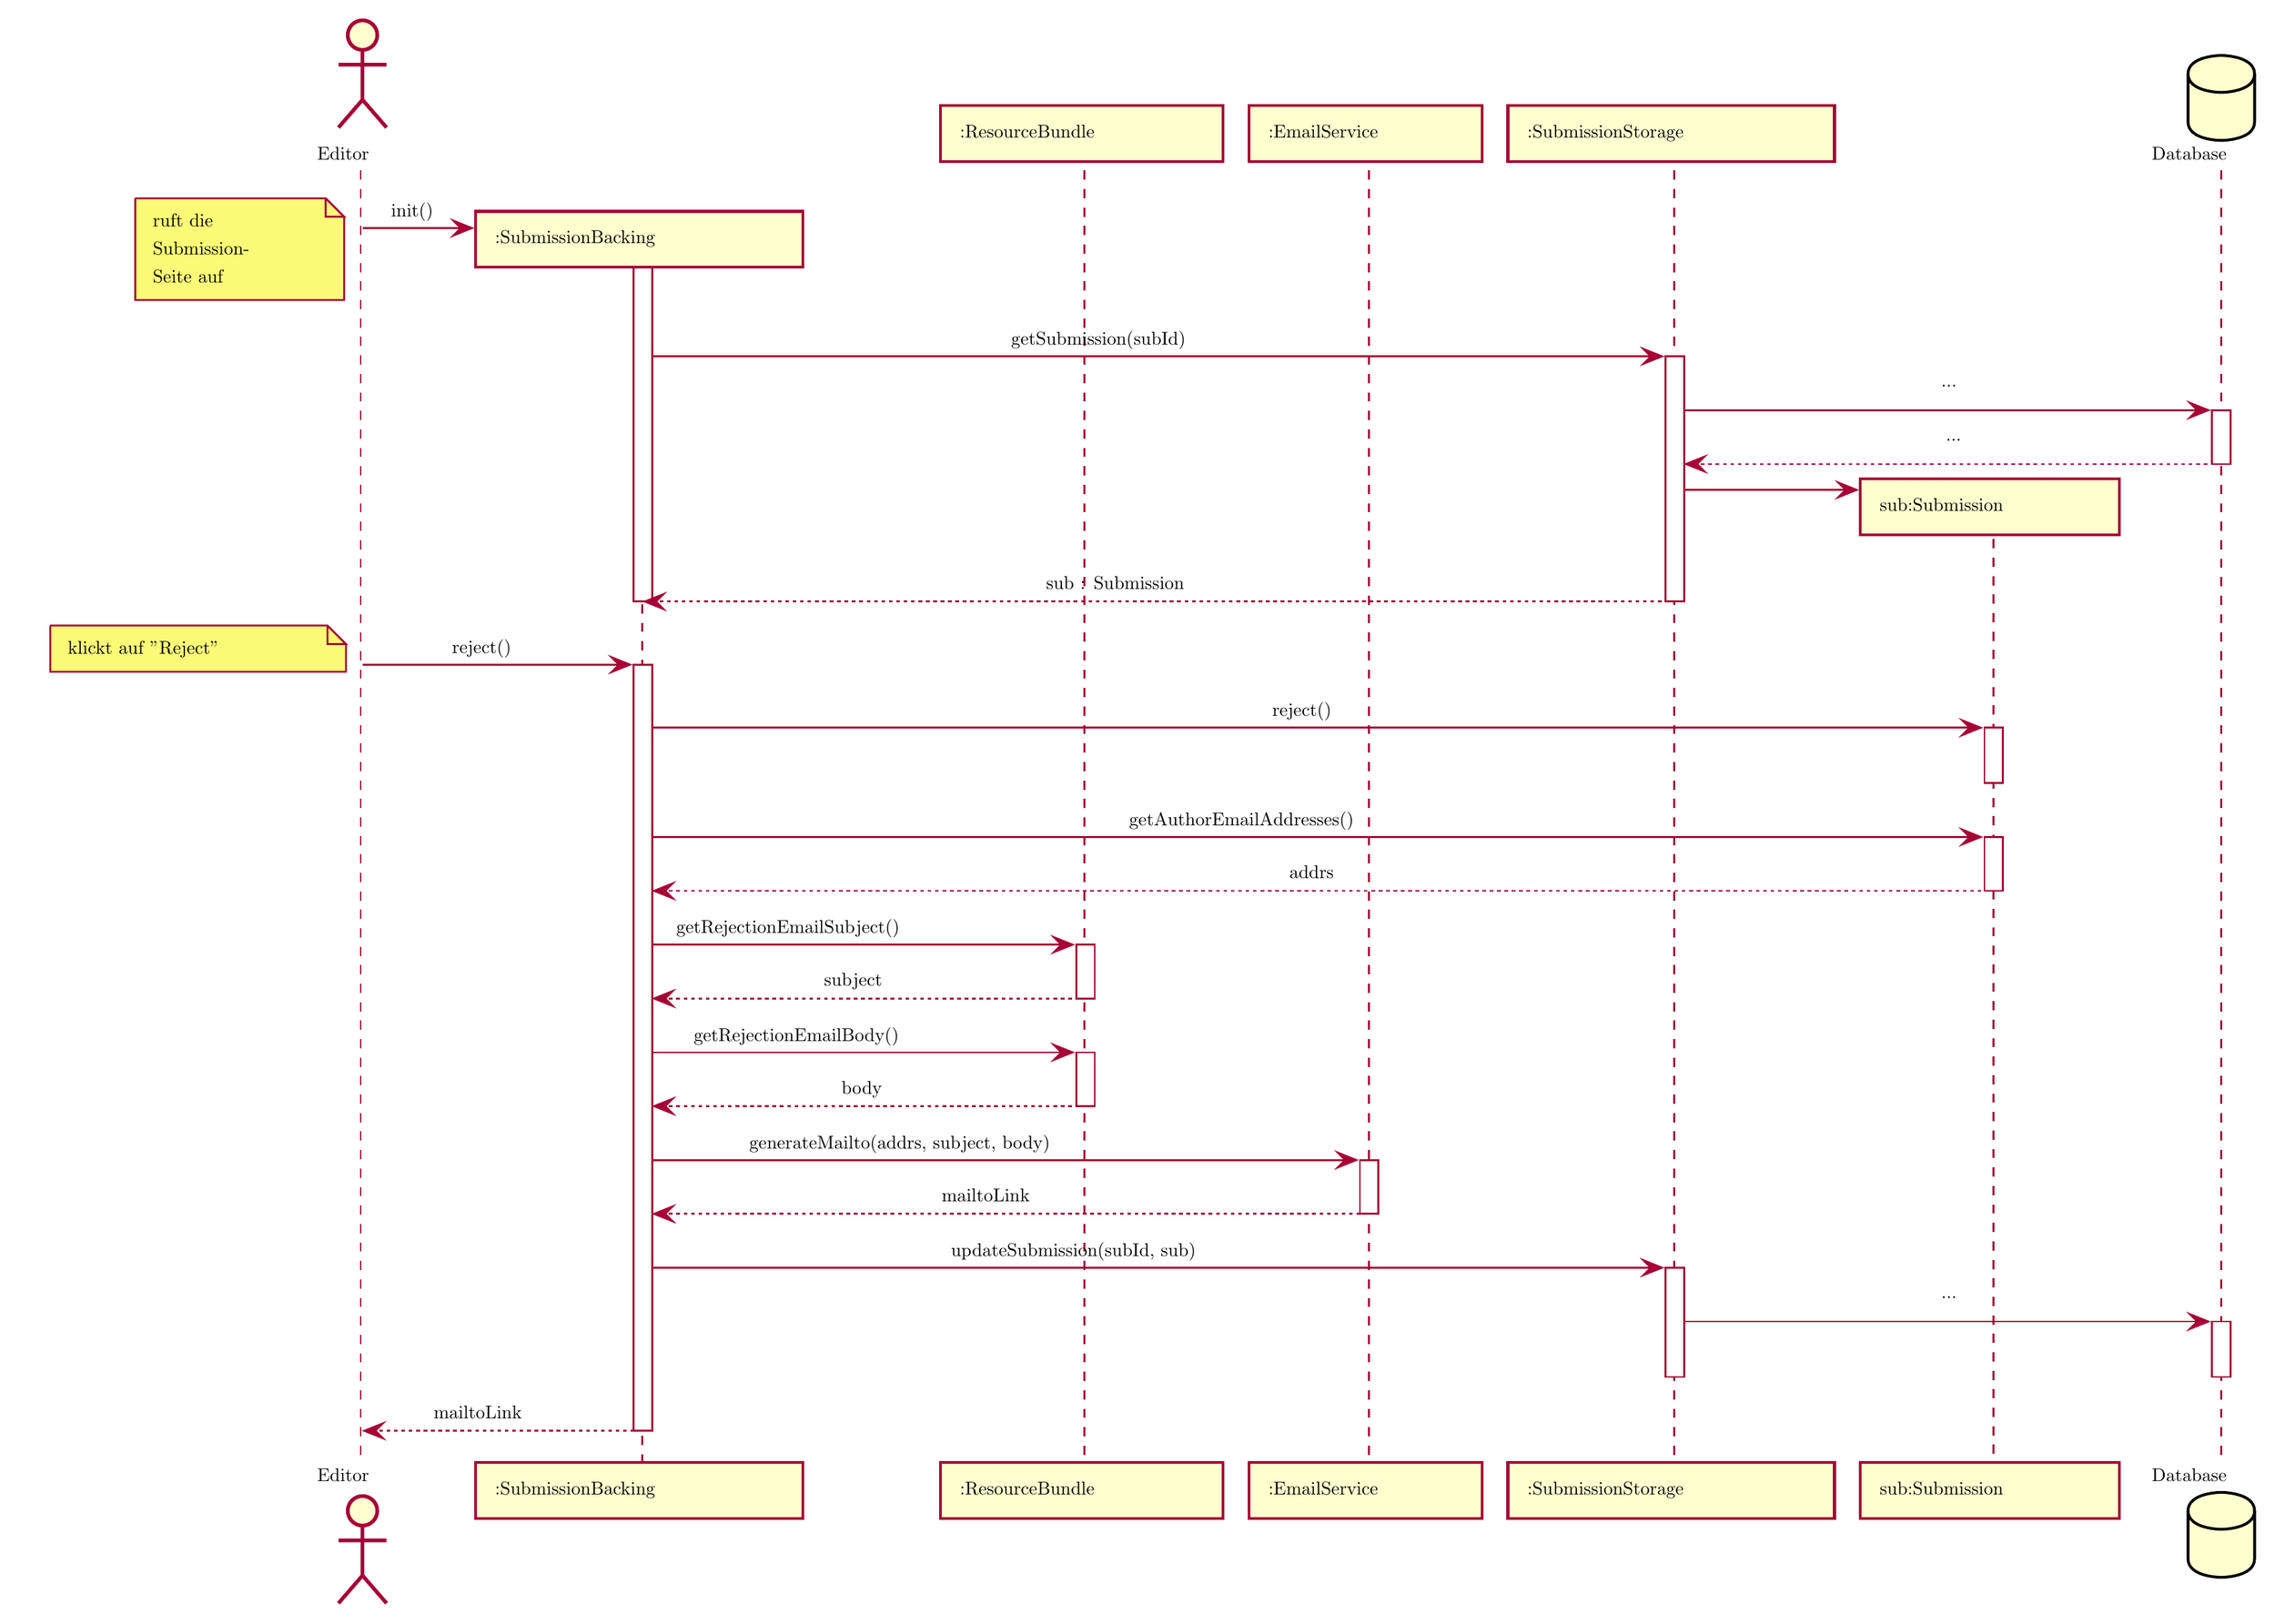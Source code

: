 % generated by Plantuml 1.202.11      
\definecolor{plantucolor0000}{RGB}{255,255,255}
\definecolor{plantucolor0001}{RGB}{168,0,54}
\definecolor{plantucolor0002}{RGB}{0,0,0}
\definecolor{plantucolor0003}{RGB}{254,254,206}
\definecolor{plantucolor0004}{RGB}{251,251,119}
\begin{tikzpicture}[yscale=-1
,pstyle0/.style={color=plantucolor0001,fill=white,line width=1.0pt}
,pstyle1/.style={color=plantucolor0001,line width=1.0pt,dash pattern=on 5.0pt off 5.0pt}
,pstyle2/.style={color=plantucolor0001,fill=plantucolor0003,line width=2.0pt}
,pstyle3/.style={color=plantucolor0001,line width=2.0pt}
,pstyle4/.style={color=plantucolor0001,fill=plantucolor0003,line width=1.5pt}
,pstyle5/.style={color=black,fill=plantucolor0003,line width=1.5pt}
,pstyle6/.style={color=black,line width=1.5pt}
,pstyle7/.style={color=plantucolor0001,fill=plantucolor0001,line width=1.0pt}
,pstyle8/.style={color=plantucolor0001,line width=1.0pt}
,pstyle9/.style={color=plantucolor0001,fill=plantucolor0004,line width=1.0pt}
,pstyle10/.style={color=plantucolor0001,line width=1.0pt,dash pattern=on 2.0pt off 2.0pt}
]
\draw[pstyle0] (320.682pt,129.43pt) rectangle (330.682pt,321.523pt);
\draw[pstyle0] (320.682pt,355.656pt) rectangle (330.682pt,770.25pt);
\draw[pstyle0] (560.057pt,507.188pt) rectangle (570.057pt,536.32pt);
\draw[pstyle0] (560.057pt,565.453pt) rectangle (570.057pt,594.586pt);
\draw[pstyle0] (713.559pt,623.719pt) rectangle (723.559pt,652.852pt);
\draw[pstyle0] (878.931pt,188.828pt) rectangle (888.931pt,321.523pt);
\draw[pstyle0] (878.931pt,681.984pt) rectangle (888.931pt,741.117pt);
\draw[pstyle0] (1051.36pt,389.789pt) rectangle (1061.36pt,419.789pt);
\draw[pstyle0] (1051.36pt,448.922pt) rectangle (1061.36pt,478.055pt);
\draw[pstyle0] (1174.528pt,217.961pt) rectangle (1184.528pt,247.094pt);
\draw[pstyle0] (1174.528pt,711.117pt) rectangle (1184.528pt,741.117pt);
\draw[pstyle1] (173pt,88.297pt) -- (173pt,788.25pt);
\draw[pstyle1] (325.146pt,142.996pt) -- (325.146pt,788.25pt);
\draw[pstyle1] (564.59pt,88.297pt) -- (564.59pt,788.25pt);
\draw[pstyle1] (718.524pt,88.297pt) -- (718.524pt,788.25pt);
\draw[pstyle1] (883.594pt,88.297pt) -- (883.594pt,788.25pt);
\draw[pstyle1] (1056.269pt,287.742pt) -- (1056.269pt,788.25pt);
\draw[pstyle1] (1179.451pt,88.297pt) -- (1179.451pt,788.25pt);
\node at (146pt,72pt)[below right,color=black]{Editor};
\draw[pstyle2] (173.946pt,15pt) ellipse (8pt and 8pt);
\draw[pstyle3] (173.946pt,23pt) -- (173.946pt,50pt)(160.946pt,31pt) -- (186.946pt,31pt)(173.946pt,50pt) -- (160.946pt,65pt)(173.946pt,50pt) -- (186.946pt,65pt);
\node at (146pt,787.25pt)[below right,color=black]{Editor};
\draw[pstyle2] (173.946pt,813.547pt) ellipse (8pt and 8pt);
\draw[pstyle3] (173.946pt,821.547pt) -- (173.946pt,848.547pt)(160.946pt,829.547pt) -- (186.946pt,829.547pt)(173.946pt,848.547pt) -- (160.946pt,863.547pt)(173.946pt,848.547pt) -- (186.946pt,863.547pt);
\draw[pstyle4] (235.145pt,787.25pt) rectangle (412.218pt,817.547pt);
\node at (242.145pt,794.25pt)[below right,color=black]{:SubmissionBacking};
\draw[pstyle4] (486.59pt,53pt) rectangle (639.524pt,83.297pt);
\node at (493.59pt,60pt)[below right,color=black]{:ResourceBundle};
\draw[pstyle4] (486.59pt,787.25pt) rectangle (639.524pt,817.547pt);
\node at (493.59pt,794.25pt)[below right,color=black]{:ResourceBundle};
\draw[pstyle4] (653.524pt,53pt) rectangle (779.594pt,83.297pt);
\node at (660.524pt,60pt)[below right,color=black]{:EmailService};
\draw[pstyle4] (653.524pt,787.25pt) rectangle (779.594pt,817.547pt);
\node at (660.524pt,794.25pt)[below right,color=black]{:EmailService};
\draw[pstyle4] (793.594pt,53pt) rectangle (970.269pt,83.297pt);
\node at (800.594pt,60pt)[below right,color=black]{:SubmissionStorage};
\draw[pstyle4] (793.594pt,787.25pt) rectangle (970.269pt,817.547pt);
\node at (800.594pt,794.25pt)[below right,color=black]{:SubmissionStorage};
\draw[pstyle4] (984.269pt,787.25pt) rectangle (1124.451pt,817.547pt);
\node at (991.269pt,794.25pt)[below right,color=black]{sub:Submission};
\node at (1138.451pt,72pt)[below right,color=black]{Database};
\draw[pstyle5] (1161.528pt,36pt) ..controls (1161.528pt,26pt) and (1179.528pt,26pt) .. (1179.528pt,26pt) ..controls (1179.528pt,26pt) and (1197.528pt,26pt) .. (1197.528pt,36pt) -- (1197.528pt,62pt) ..controls (1197.528pt,72pt) and (1179.528pt,72pt) .. (1179.528pt,72pt) ..controls (1179.528pt,72pt) and (1161.528pt,72pt) .. (1161.528pt,62pt) -- (1161.528pt,36pt);
\draw[pstyle6] (1161.528pt,36pt) ..controls (1161.528pt,46pt) and (1179.528pt,46pt) .. (1179.528pt,46pt) ..controls (1179.528pt,46pt) and (1197.528pt,46pt) .. (1197.528pt,36pt);
\node at (1138.451pt,787.25pt)[below right,color=black]{Database};
\draw[pstyle5] (1161.528pt,813.547pt) ..controls (1161.528pt,803.547pt) and (1179.528pt,803.547pt) .. (1179.528pt,803.547pt) ..controls (1179.528pt,803.547pt) and (1197.528pt,803.547pt) .. (1197.528pt,813.547pt) -- (1197.528pt,839.547pt) ..controls (1197.528pt,849.547pt) and (1179.528pt,849.547pt) .. (1179.528pt,849.547pt) ..controls (1179.528pt,849.547pt) and (1161.528pt,849.547pt) .. (1161.528pt,839.547pt) -- (1161.528pt,813.547pt);
\draw[pstyle6] (1161.528pt,813.547pt) ..controls (1161.528pt,823.547pt) and (1179.528pt,823.547pt) .. (1179.528pt,823.547pt) ..controls (1179.528pt,823.547pt) and (1197.528pt,823.547pt) .. (1197.528pt,813.547pt);
\draw[pstyle0] (320.682pt,129.43pt) rectangle (330.682pt,321.523pt);
\draw[pstyle0] (320.682pt,355.656pt) rectangle (330.682pt,770.25pt);
\draw[pstyle0] (560.057pt,507.188pt) rectangle (570.057pt,536.32pt);
\draw[pstyle0] (560.057pt,565.453pt) rectangle (570.057pt,594.586pt);
\draw[pstyle0] (713.559pt,623.719pt) rectangle (723.559pt,652.852pt);
\draw[pstyle0] (878.931pt,188.828pt) rectangle (888.931pt,321.523pt);
\draw[pstyle0] (878.931pt,681.984pt) rectangle (888.931pt,741.117pt);
\draw[pstyle0] (1051.36pt,389.789pt) rectangle (1061.36pt,419.789pt);
\draw[pstyle0] (1051.36pt,448.922pt) rectangle (1061.36pt,478.055pt);
\draw[pstyle0] (1174.528pt,217.961pt) rectangle (1184.528pt,247.094pt);
\draw[pstyle0] (1174.528pt,711.117pt) rectangle (1184.528pt,741.117pt);
\draw[pstyle7] (223.145pt,115.43pt) -- (233.145pt,119.43pt) -- (223.145pt,123.43pt) -- (227.145pt,119.43pt) -- cycle;
\draw[pstyle8] (173.946pt,119.43pt) -- (229.145pt,119.43pt);
\node at (185.946pt,102.297pt)[below right,color=black]{init()};
\draw[pstyle4] (235.145pt,110.348pt) rectangle (412.218pt,140.644pt);
\node at (242.145pt,117.348pt)[below right,color=black]{:SubmissionBacking};
\draw[pstyle9] (51pt,103.297pt) -- (51pt,158.297pt) -- (164pt,158.297pt) -- (164pt,113.297pt) -- (154pt,103.297pt) -- (51pt,103.297pt);
\draw[pstyle9] (154pt,103.297pt) -- (154pt,113.297pt) -- (164pt,113.297pt) -- (154pt,103.297pt);
\node at (57pt,108.297pt)[below right,color=black]{ruft die};
\node at (57pt,123.43pt)[below right,color=black]{Submission-};
\node at (57pt,138.562pt)[below right,color=black]{Seite auf};
\draw[pstyle7] (866.931pt,184.828pt) -- (876.931pt,188.828pt) -- (866.931pt,192.828pt) -- (870.931pt,188.828pt) -- cycle;
\draw[pstyle8] (330.682pt,188.828pt) -- (872.931pt,188.828pt);
\node at (521.381pt,171.695pt)[below right,color=black]{getSubmission(subId)};
\draw[pstyle7] (1162.528pt,213.961pt) -- (1172.528pt,217.961pt) -- (1162.528pt,221.961pt) -- (1166.528pt,217.961pt) -- cycle;
\draw[pstyle8] (888.931pt,217.961pt) -- (1168.528pt,217.961pt);
\node at (1024.53pt,200.828pt)[below right,color=black]{...};
\draw[pstyle7] (899.931pt,243.094pt) -- (889.931pt,247.094pt) -- (899.931pt,251.094pt) -- (895.931pt,247.094pt) -- cycle;
\draw[pstyle10] (893.931pt,247.094pt) -- (1178.528pt,247.094pt);
\node at (1027.03pt,229.961pt)[below right,color=black]{...};
\draw[pstyle7] (972.269pt,257.094pt) -- (982.269pt,261.094pt) -- (972.269pt,265.094pt) -- (976.269pt,261.094pt) -- cycle;
\draw[pstyle8] (888.931pt,261.094pt) -- (978.269pt,261.094pt);
\draw[pstyle4] (984.269pt,255.094pt) rectangle (1124.451pt,285.391pt);
\node at (991.269pt,262.094pt)[below right,color=black]{sub:Submission};
\draw[pstyle7] (336.682pt,317.523pt) -- (326.682pt,321.523pt) -- (336.682pt,325.523pt) -- (332.682pt,321.523pt) -- cycle;
\draw[pstyle10] (330.682pt,321.523pt) -- (882.931pt,321.523pt);
\node at (540.334pt,304.391pt)[below right,color=black]{sub : Submission};
\draw[pstyle7] (308.682pt,351.656pt) -- (318.682pt,355.656pt) -- (308.682pt,359.656pt) -- (312.682pt,355.656pt) -- cycle;
\draw[pstyle8] (173.946pt,355.656pt) -- (314.682pt,355.656pt);
\node at (218.93pt,338.523pt)[below right,color=black]{reject()};
\draw[pstyle9] (5pt,334.523pt) -- (5pt,359.523pt) -- (165pt,359.523pt) -- (165pt,344.523pt) -- (155pt,334.523pt) -- (5pt,334.523pt);
\draw[pstyle9] (155pt,334.523pt) -- (155pt,344.523pt) -- (165pt,344.523pt) -- (155pt,334.523pt);
\node at (11pt,339.523pt)[below right,color=black]{klickt auf "Reject"};
\draw[pstyle7] (1039.36pt,385.789pt) -- (1049.36pt,389.789pt) -- (1039.36pt,393.789pt) -- (1043.36pt,389.789pt) -- cycle;
\draw[pstyle8] (330.682pt,389.789pt) -- (1045.36pt,389.789pt);
\node at (662.637pt,372.656pt)[below right,color=black]{reject()};
\draw[pstyle7] (1039.36pt,444.922pt) -- (1049.36pt,448.922pt) -- (1039.36pt,452.922pt) -- (1043.36pt,448.922pt) -- cycle;
\draw[pstyle8] (330.682pt,448.922pt) -- (1045.36pt,448.922pt);
\node at (585.221pt,431.789pt)[below right,color=black]{getAuthorEmailAddresses()};
\draw[pstyle7] (341.682pt,474.055pt) -- (331.682pt,478.055pt) -- (341.682pt,482.055pt) -- (337.682pt,478.055pt) -- cycle;
\draw[pstyle10] (335.682pt,478.055pt) -- (1055.36pt,478.055pt);
\node at (671.861pt,460.922pt)[below right,color=black]{addrs};
\draw[pstyle7] (548.057pt,503.188pt) -- (558.057pt,507.188pt) -- (548.057pt,511.188pt) -- (552.057pt,507.188pt) -- cycle;
\draw[pstyle8] (330.682pt,507.188pt) -- (554.057pt,507.188pt);
\node at (340.182pt,490.055pt)[below right,color=black]{getRejectionEmailSubject()};
\draw[pstyle7] (341.682pt,532.32pt) -- (331.682pt,536.32pt) -- (341.682pt,540.32pt) -- (337.682pt,536.32pt) -- cycle;
\draw[pstyle10] (335.682pt,536.32pt) -- (564.057pt,536.32pt);
\node at (420.18pt,519.188pt)[below right,color=black]{subject};
\draw[pstyle7] (548.057pt,561.453pt) -- (558.057pt,565.453pt) -- (548.057pt,569.453pt) -- (552.057pt,565.453pt) -- cycle;
\draw[pstyle8] (330.682pt,565.453pt) -- (554.057pt,565.453pt);
\node at (349.668pt,548.32pt)[below right,color=black]{getRejectionEmailBody()};
\draw[pstyle7] (341.682pt,590.586pt) -- (331.682pt,594.586pt) -- (341.682pt,598.586pt) -- (337.682pt,594.586pt) -- cycle;
\draw[pstyle10] (335.682pt,594.586pt) -- (564.057pt,594.586pt);
\node at (429.527pt,577.453pt)[below right,color=black]{body};
\draw[pstyle7] (701.559pt,619.719pt) -- (711.559pt,623.719pt) -- (701.559pt,627.719pt) -- (705.559pt,623.719pt) -- cycle;
\draw[pstyle8] (330.682pt,623.719pt) -- (707.559pt,623.719pt);
\node at (379.697pt,606.586pt)[below right,color=black]{generateMailto(addrs, subject, body)};
\draw[pstyle7] (341.682pt,648.852pt) -- (331.682pt,652.852pt) -- (341.682pt,656.852pt) -- (337.682pt,652.852pt) -- cycle;
\draw[pstyle10] (335.682pt,652.852pt) -- (717.559pt,652.852pt);
\node at (483.763pt,635.719pt)[below right,color=black]{mailtoLink};
\draw[pstyle7] (866.931pt,677.984pt) -- (876.931pt,681.984pt) -- (866.931pt,685.984pt) -- (870.931pt,681.984pt) -- cycle;
\draw[pstyle8] (330.682pt,681.984pt) -- (872.931pt,681.984pt);
\node at (488.799pt,664.852pt)[below right,color=black]{updateSubmission(subId, sub)};
\draw[pstyle7] (1162.528pt,707.117pt) -- (1172.528pt,711.117pt) -- (1162.528pt,715.117pt) -- (1166.528pt,711.117pt) -- cycle;
\draw[pstyle8] (888.931pt,711.117pt) -- (1168.528pt,711.117pt);
\node at (1024.53pt,693.984pt)[below right,color=black]{...};
\draw[pstyle7] (184.946pt,766.25pt) -- (174.946pt,770.25pt) -- (184.946pt,774.25pt) -- (180.946pt,770.25pt) -- cycle;
\draw[pstyle10] (178.946pt,770.25pt) -- (324.682pt,770.25pt);
\node at (208.956pt,753.117pt)[below right,color=black]{mailtoLink};
\end{tikzpicture}
